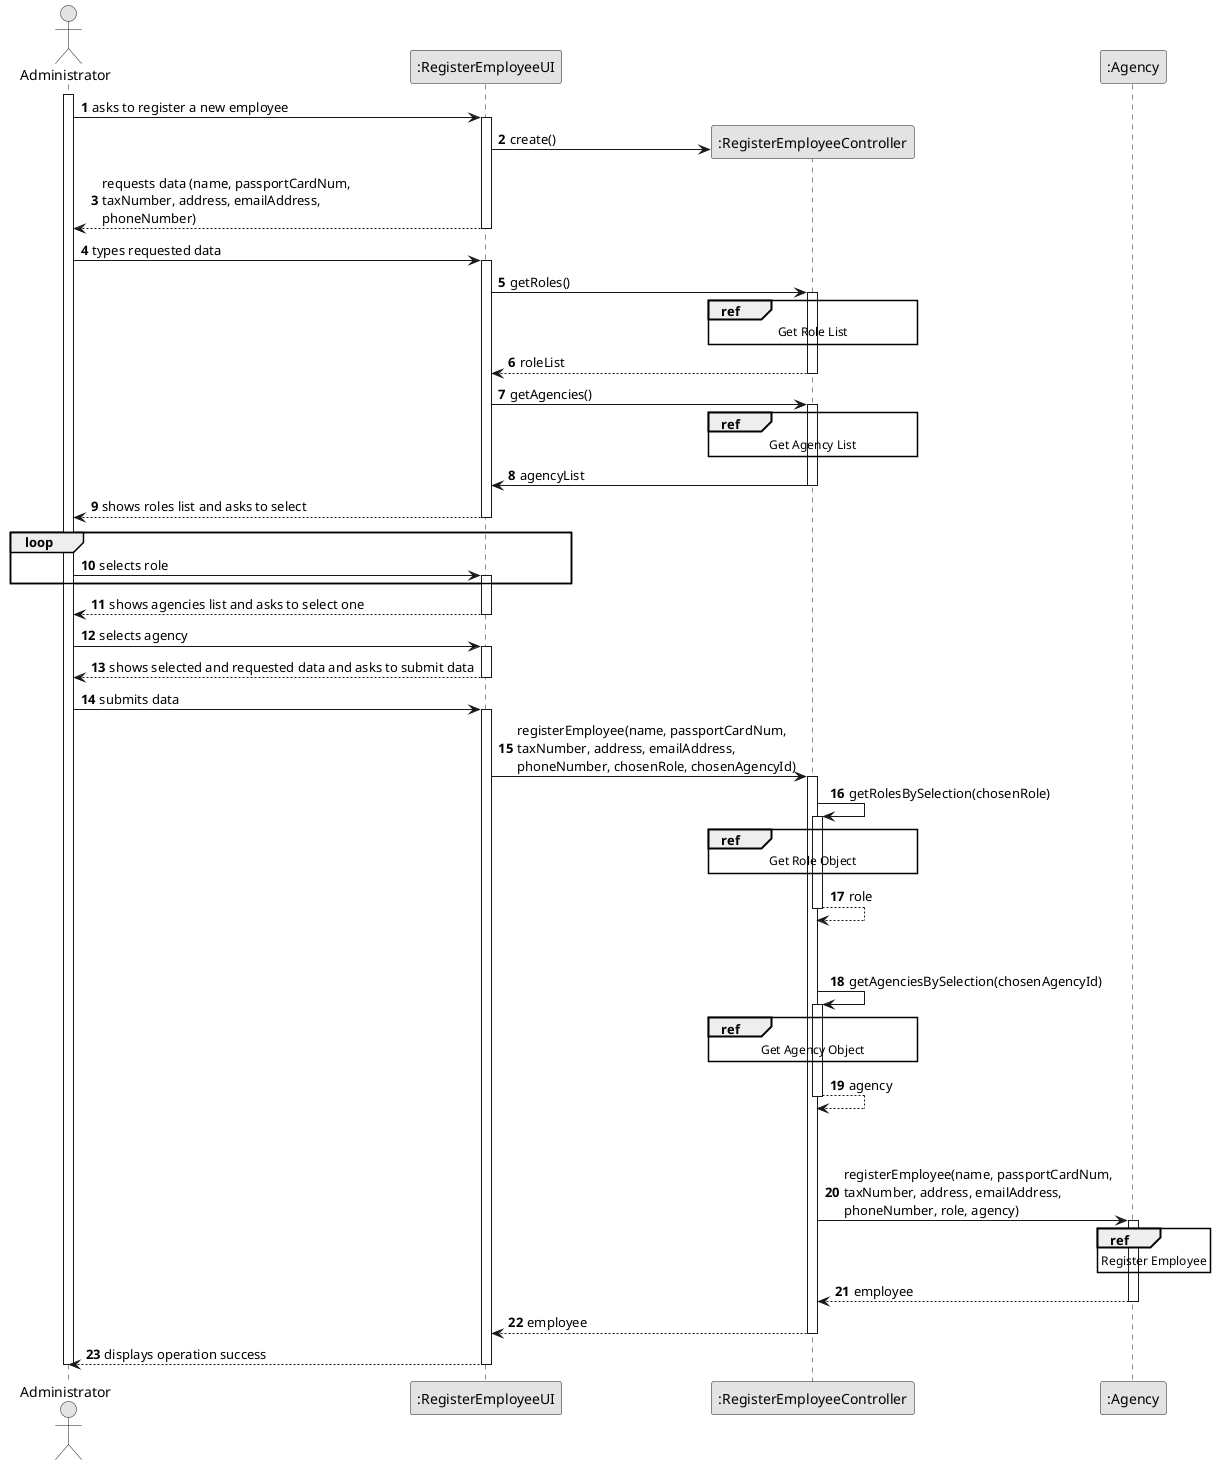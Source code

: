 @startuml
skinparam monochrome true
skinparam packageStyle rectangle
skinparam shadowing false

autonumber

'hide footbox
actor "Administrator" as ADM
participant ":RegisterEmployeeUI" as UI
participant ":RegisterEmployeeController" as CTRL
participant ":Agency" as STR



activate ADM

        ADM -> UI : asks to register a new employee

        activate UI

            UI -> CTRL** : create()

            UI --> ADM : requests data (name, passportCardNum, \ntaxNumber, address, emailAddress, \nphoneNumber)

        deactivate UI

        ADM -> UI : types requested data

        activate UI

            UI -> CTRL : getRoles()
            activate CTRL

                ref over CTRL
                    Get Role List
                end ref

                CTRL --> UI : roleList
            deactivate CTRL

            UI -> CTRL : getAgencies()
            activate CTRL

                ref over CTRL
                    Get Agency List
                end ref

                CTRL -> UI : agencyList
            deactivate CTRL

            UI --> ADM : shows roles list and asks to select
        deactivate UI

        loop
            ADM -> UI : selects role
            activate UI
        end

                UI --> ADM : shows agencies list and asks to select one
            deactivate UI

            ADM -> UI : selects agency
            activate UI

            UI --> ADM : shows selected and requested data and asks to submit data
        deactivate UI

        ADM -> UI : submits data
        activate UI

            UI -> CTRL : registerEmployee(name, passportCardNum, \ntaxNumber, address, emailAddress, \nphoneNumber, chosenRole, chosenAgencyId)
            activate CTRL

                CTRL -> CTRL : getRolesBySelection(chosenRole)
                activate CTRL

                    ref over CTRL
                        Get Role Object
                    end ref

                    CTRL --> CTRL : role
                deactivate CTRL


                |||
                |||
                CTRL -> CTRL : getAgenciesBySelection(chosenAgencyId)
                activate CTRL

                    ref over CTRL
                        Get Agency Object
                    end ref

                    CTRL --> CTRL : agency
                deactivate CTRL

                |||
                |||
                CTRL -> STR : registerEmployee(name, passportCardNum, \ntaxNumber, address, emailAddress, \nphoneNumber, role, agency)
                activate STR

                    ref over STR
                        Register Employee
                    end ref

                    STR --> CTRL : employee
                deactivate STR

                CTRL --> UI : employee
            deactivate CTRL

            UI --> ADM : displays operation success
        deactivate UI

deactivate ADM

@enduml